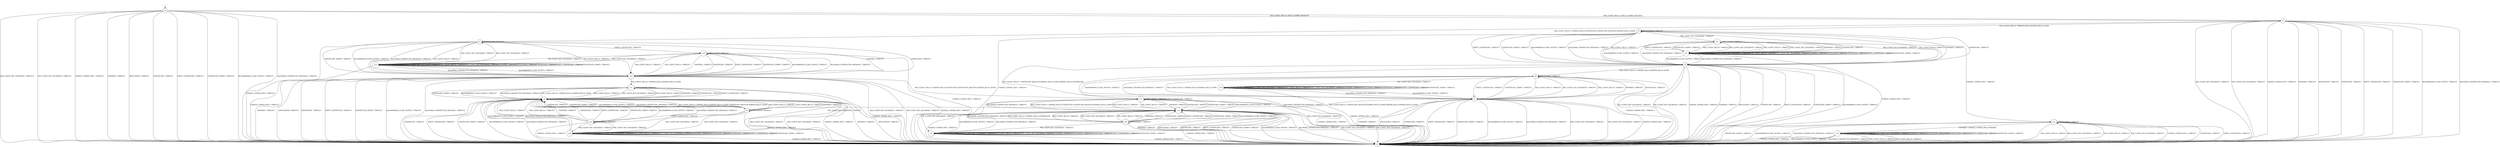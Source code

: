 digraph g {
__start0 [label="" shape="none"];

	s0 [shape="circle" label="s0"];
	s1 [shape="circle" label="s1"];
	s2 [shape="circle" label="s2"];
	s3 [shape="circle" label="s3"];
	s4 [shape="circle" label="s4"];
	s5 [shape="circle" label="s5"];
	s6 [shape="circle" label="s6"];
	s7 [shape="circle" label="s7"];
	s8 [shape="circle" label="s8"];
	s9 [shape="circle" label="s9"];
	s10 [shape="circle" label="s10"];
	s11 [shape="circle" label="s11"];
	s12 [shape="circle" label="s12"];
	s13 [shape="circle" label="s13"];
	s14 [shape="circle" label="s14"];
	s15 [shape="circle" label="s15"];
	s16 [shape="circle" label="s16"];
	s17 [shape="circle" label="s17"];
	s18 [shape="circle" label="s18"];
	s19 [shape="circle" label="s19"];
	s20 [shape="circle" label="s20"];
	s21 [shape="circle" label="s21"];
	s22 [shape="circle" label="s22"];
	s23 [shape="circle" label="s23"];
	s24 [shape="circle" label="s24"];
	s0 -> s1 [label="RSA_CLIENT_HELLO / HELLO_VERIFY_REQUEST"];
	s0 -> s2 [label="RSA_CLIENT_KEY_EXCHANGE / TIMEOUT"];
	s0 -> s1 [label="PSK_CLIENT_HELLO / HELLO_VERIFY_REQUEST"];
	s0 -> s2 [label="PSK_CLIENT_KEY_EXCHANGE / TIMEOUT"];
	s0 -> s2 [label="CHANGE_CIPHER_SPEC / TIMEOUT"];
	s0 -> s2 [label="FINISHED / TIMEOUT"];
	s0 -> s2 [label="APPLICATION / TIMEOUT"];
	s0 -> s2 [label="CERTIFICATE / TIMEOUT"];
	s0 -> s2 [label="EMPTY_CERTIFICATE / TIMEOUT"];
	s0 -> s2 [label="CERTIFICATE_VERIFY / TIMEOUT"];
	s0 -> s2 [label="Alert(WARNING,CLOSE_NOTIFY) / TIMEOUT"];
	s0 -> s2 [label="Alert(FATAL,UNEXPECTED_MESSAGE) / TIMEOUT"];
	s1 -> s3 [label="RSA_CLIENT_HELLO / SERVER_HELLO,CERTIFICATE,CERTIFICATE_REQUEST,SERVER_HELLO_DONE"];
	s1 -> s2 [label="RSA_CLIENT_KEY_EXCHANGE / TIMEOUT"];
	s1 -> s4 [label="PSK_CLIENT_HELLO / SERVER_HELLO,SERVER_HELLO_DONE"];
	s1 -> s2 [label="PSK_CLIENT_KEY_EXCHANGE / TIMEOUT"];
	s1 -> s2 [label="CHANGE_CIPHER_SPEC / TIMEOUT"];
	s1 -> s2 [label="FINISHED / TIMEOUT"];
	s1 -> s2 [label="APPLICATION / TIMEOUT"];
	s1 -> s2 [label="CERTIFICATE / TIMEOUT"];
	s1 -> s2 [label="EMPTY_CERTIFICATE / TIMEOUT"];
	s1 -> s2 [label="CERTIFICATE_VERIFY / TIMEOUT"];
	s1 -> s2 [label="Alert(WARNING,CLOSE_NOTIFY) / TIMEOUT"];
	s1 -> s2 [label="Alert(FATAL,UNEXPECTED_MESSAGE) / TIMEOUT"];
	s2 -> s2 [label="RSA_CLIENT_HELLO / TIMEOUT"];
	s2 -> s2 [label="RSA_CLIENT_KEY_EXCHANGE / TIMEOUT"];
	s2 -> s2 [label="PSK_CLIENT_HELLO / TIMEOUT"];
	s2 -> s2 [label="PSK_CLIENT_KEY_EXCHANGE / TIMEOUT"];
	s2 -> s2 [label="CHANGE_CIPHER_SPEC / TIMEOUT"];
	s2 -> s2 [label="FINISHED / TIMEOUT"];
	s2 -> s2 [label="APPLICATION / TIMEOUT"];
	s2 -> s2 [label="CERTIFICATE / TIMEOUT"];
	s2 -> s2 [label="EMPTY_CERTIFICATE / TIMEOUT"];
	s2 -> s2 [label="CERTIFICATE_VERIFY / TIMEOUT"];
	s2 -> s2 [label="Alert(WARNING,CLOSE_NOTIFY) / TIMEOUT"];
	s2 -> s2 [label="Alert(FATAL,UNEXPECTED_MESSAGE) / TIMEOUT"];
	s3 -> s10 [label="RSA_CLIENT_HELLO / TIMEOUT"];
	s3 -> s15 [label="RSA_CLIENT_KEY_EXCHANGE / TIMEOUT"];
	s3 -> s10 [label="PSK_CLIENT_HELLO / TIMEOUT"];
	s3 -> s15 [label="PSK_CLIENT_KEY_EXCHANGE / TIMEOUT"];
	s3 -> s2 [label="CHANGE_CIPHER_SPEC / TIMEOUT"];
	s3 -> s10 [label="FINISHED / TIMEOUT"];
	s3 -> s3 [label="APPLICATION / TIMEOUT"];
	s3 -> s10 [label="CERTIFICATE / TIMEOUT"];
	s3 -> s24 [label="EMPTY_CERTIFICATE / TIMEOUT"];
	s3 -> s10 [label="CERTIFICATE_VERIFY / TIMEOUT"];
	s3 -> s10 [label="Alert(WARNING,CLOSE_NOTIFY) / TIMEOUT"];
	s3 -> s10 [label="Alert(FATAL,UNEXPECTED_MESSAGE) / TIMEOUT"];
	s4 -> s5 [label="RSA_CLIENT_HELLO / TIMEOUT"];
	s4 -> s5 [label="RSA_CLIENT_KEY_EXCHANGE / TIMEOUT"];
	s4 -> s5 [label="PSK_CLIENT_HELLO / TIMEOUT"];
	s4 -> s17 [label="PSK_CLIENT_KEY_EXCHANGE / TIMEOUT"];
	s4 -> s2 [label="CHANGE_CIPHER_SPEC / TIMEOUT"];
	s4 -> s5 [label="FINISHED / TIMEOUT"];
	s4 -> s4 [label="APPLICATION / TIMEOUT"];
	s4 -> s5 [label="CERTIFICATE / TIMEOUT"];
	s4 -> s5 [label="EMPTY_CERTIFICATE / TIMEOUT"];
	s4 -> s5 [label="CERTIFICATE_VERIFY / TIMEOUT"];
	s4 -> s5 [label="Alert(WARNING,CLOSE_NOTIFY) / TIMEOUT"];
	s4 -> s5 [label="Alert(FATAL,UNEXPECTED_MESSAGE) / TIMEOUT"];
	s5 -> s13 [label="RSA_CLIENT_HELLO / CERTIFICATE_REQUEST,SERVER_HELLO_DONE,SERVER_HELLO,CERTIFICATE"];
	s5 -> s2 [label="RSA_CLIENT_KEY_EXCHANGE / TIMEOUT"];
	s5 -> s6 [label="PSK_CLIENT_HELLO / SERVER_HELLO,SERVER_HELLO_DONE"];
	s5 -> s2 [label="PSK_CLIENT_KEY_EXCHANGE / TIMEOUT"];
	s5 -> s2 [label="CHANGE_CIPHER_SPEC / TIMEOUT"];
	s5 -> s2 [label="FINISHED / TIMEOUT"];
	s5 -> s2 [label="APPLICATION / TIMEOUT"];
	s5 -> s2 [label="CERTIFICATE / TIMEOUT"];
	s5 -> s2 [label="EMPTY_CERTIFICATE / TIMEOUT"];
	s5 -> s2 [label="CERTIFICATE_VERIFY / TIMEOUT"];
	s5 -> s2 [label="Alert(WARNING,CLOSE_NOTIFY) / TIMEOUT"];
	s5 -> s2 [label="Alert(FATAL,UNEXPECTED_MESSAGE) / TIMEOUT"];
	s6 -> s7 [label="RSA_CLIENT_HELLO / TIMEOUT"];
	s6 -> s7 [label="RSA_CLIENT_KEY_EXCHANGE / TIMEOUT"];
	s6 -> s7 [label="PSK_CLIENT_HELLO / TIMEOUT"];
	s6 -> s18 [label="PSK_CLIENT_KEY_EXCHANGE / TIMEOUT"];
	s6 -> s2 [label="CHANGE_CIPHER_SPEC / TIMEOUT"];
	s6 -> s7 [label="FINISHED / TIMEOUT"];
	s6 -> s6 [label="APPLICATION / TIMEOUT"];
	s6 -> s7 [label="CERTIFICATE / TIMEOUT"];
	s6 -> s7 [label="EMPTY_CERTIFICATE / TIMEOUT"];
	s6 -> s7 [label="CERTIFICATE_VERIFY / TIMEOUT"];
	s6 -> s7 [label="Alert(WARNING,CLOSE_NOTIFY) / TIMEOUT"];
	s6 -> s7 [label="Alert(FATAL,UNEXPECTED_MESSAGE) / TIMEOUT"];
	s7 -> s8 [label="RSA_CLIENT_HELLO / CERTIFICATE_REQUEST,SERVER_HELLO_DONE,SERVER_HELLO,SERVER_HELLO_DONE"];
	s7 -> s2 [label="RSA_CLIENT_KEY_EXCHANGE / TIMEOUT"];
	s7 -> s6 [label="PSK_CLIENT_HELLO / SERVER_HELLO,SERVER_HELLO_DONE"];
	s7 -> s2 [label="PSK_CLIENT_KEY_EXCHANGE / TIMEOUT"];
	s7 -> s2 [label="CHANGE_CIPHER_SPEC / TIMEOUT"];
	s7 -> s2 [label="FINISHED / TIMEOUT"];
	s7 -> s2 [label="APPLICATION / TIMEOUT"];
	s7 -> s2 [label="CERTIFICATE / TIMEOUT"];
	s7 -> s2 [label="EMPTY_CERTIFICATE / TIMEOUT"];
	s7 -> s2 [label="CERTIFICATE_VERIFY / TIMEOUT"];
	s7 -> s2 [label="Alert(WARNING,CLOSE_NOTIFY) / TIMEOUT"];
	s7 -> s2 [label="Alert(FATAL,UNEXPECTED_MESSAGE) / TIMEOUT"];
	s8 -> s9 [label="RSA_CLIENT_HELLO / TIMEOUT"];
	s8 -> s16 [label="RSA_CLIENT_KEY_EXCHANGE / TIMEOUT"];
	s8 -> s9 [label="PSK_CLIENT_HELLO / TIMEOUT"];
	s8 -> s16 [label="PSK_CLIENT_KEY_EXCHANGE / TIMEOUT"];
	s8 -> s2 [label="CHANGE_CIPHER_SPEC / TIMEOUT"];
	s8 -> s9 [label="FINISHED / TIMEOUT"];
	s8 -> s8 [label="APPLICATION / TIMEOUT"];
	s8 -> s9 [label="CERTIFICATE / TIMEOUT"];
	s8 -> s12 [label="EMPTY_CERTIFICATE / TIMEOUT"];
	s8 -> s9 [label="CERTIFICATE_VERIFY / TIMEOUT"];
	s8 -> s9 [label="Alert(WARNING,CLOSE_NOTIFY) / TIMEOUT"];
	s8 -> s9 [label="Alert(FATAL,UNEXPECTED_MESSAGE) / TIMEOUT"];
	s9 -> s8 [label="RSA_CLIENT_HELLO / SERVER_HELLO,SERVER_HELLO_DONE,CERTIFICATE_REQUEST,SERVER_HELLO_DONE"];
	s9 -> s2 [label="RSA_CLIENT_KEY_EXCHANGE / TIMEOUT"];
	s9 -> s11 [label="PSK_CLIENT_HELLO / SERVER_HELLO,SERVER_HELLO_DONE"];
	s9 -> s2 [label="PSK_CLIENT_KEY_EXCHANGE / TIMEOUT"];
	s9 -> s2 [label="CHANGE_CIPHER_SPEC / TIMEOUT"];
	s9 -> s2 [label="FINISHED / TIMEOUT"];
	s9 -> s2 [label="APPLICATION / TIMEOUT"];
	s9 -> s2 [label="CERTIFICATE / TIMEOUT"];
	s9 -> s2 [label="EMPTY_CERTIFICATE / TIMEOUT"];
	s9 -> s2 [label="CERTIFICATE_VERIFY / TIMEOUT"];
	s9 -> s2 [label="Alert(WARNING,CLOSE_NOTIFY) / TIMEOUT"];
	s9 -> s2 [label="Alert(FATAL,UNEXPECTED_MESSAGE) / TIMEOUT"];
	s10 -> s13 [label="RSA_CLIENT_HELLO / SERVER_HELLO,CERTIFICATE,CERTIFICATE_REQUEST,SERVER_HELLO_DONE"];
	s10 -> s2 [label="RSA_CLIENT_KEY_EXCHANGE / TIMEOUT"];
	s10 -> s11 [label="PSK_CLIENT_HELLO / SERVER_HELLO,SERVER_HELLO_DONE"];
	s10 -> s2 [label="PSK_CLIENT_KEY_EXCHANGE / TIMEOUT"];
	s10 -> s2 [label="CHANGE_CIPHER_SPEC / TIMEOUT"];
	s10 -> s2 [label="FINISHED / TIMEOUT"];
	s10 -> s2 [label="APPLICATION / TIMEOUT"];
	s10 -> s2 [label="CERTIFICATE / TIMEOUT"];
	s10 -> s2 [label="EMPTY_CERTIFICATE / TIMEOUT"];
	s10 -> s2 [label="CERTIFICATE_VERIFY / TIMEOUT"];
	s10 -> s2 [label="Alert(WARNING,CLOSE_NOTIFY) / TIMEOUT"];
	s10 -> s2 [label="Alert(FATAL,UNEXPECTED_MESSAGE) / TIMEOUT"];
	s11 -> s9 [label="RSA_CLIENT_HELLO / TIMEOUT"];
	s11 -> s9 [label="RSA_CLIENT_KEY_EXCHANGE / TIMEOUT"];
	s11 -> s9 [label="PSK_CLIENT_HELLO / TIMEOUT"];
	s11 -> s16 [label="PSK_CLIENT_KEY_EXCHANGE / TIMEOUT"];
	s11 -> s2 [label="CHANGE_CIPHER_SPEC / TIMEOUT"];
	s11 -> s9 [label="FINISHED / TIMEOUT"];
	s11 -> s11 [label="APPLICATION / TIMEOUT"];
	s11 -> s9 [label="CERTIFICATE / TIMEOUT"];
	s11 -> s9 [label="EMPTY_CERTIFICATE / TIMEOUT"];
	s11 -> s9 [label="CERTIFICATE_VERIFY / TIMEOUT"];
	s11 -> s9 [label="Alert(WARNING,CLOSE_NOTIFY) / TIMEOUT"];
	s11 -> s9 [label="Alert(FATAL,UNEXPECTED_MESSAGE) / TIMEOUT"];
	s12 -> s9 [label="RSA_CLIENT_HELLO / TIMEOUT"];
	s12 -> s16 [label="RSA_CLIENT_KEY_EXCHANGE / TIMEOUT"];
	s12 -> s9 [label="PSK_CLIENT_HELLO / TIMEOUT"];
	s12 -> s16 [label="PSK_CLIENT_KEY_EXCHANGE / TIMEOUT"];
	s12 -> s2 [label="CHANGE_CIPHER_SPEC / TIMEOUT"];
	s12 -> s9 [label="FINISHED / TIMEOUT"];
	s12 -> s12 [label="APPLICATION / TIMEOUT"];
	s12 -> s9 [label="CERTIFICATE / TIMEOUT"];
	s12 -> s9 [label="EMPTY_CERTIFICATE / TIMEOUT"];
	s12 -> s9 [label="CERTIFICATE_VERIFY / TIMEOUT"];
	s12 -> s9 [label="Alert(WARNING,CLOSE_NOTIFY) / TIMEOUT"];
	s12 -> s9 [label="Alert(FATAL,UNEXPECTED_MESSAGE) / TIMEOUT"];
	s13 -> s14 [label="RSA_CLIENT_HELLO / TIMEOUT"];
	s13 -> s19 [label="RSA_CLIENT_KEY_EXCHANGE / TIMEOUT"];
	s13 -> s14 [label="PSK_CLIENT_HELLO / TIMEOUT"];
	s13 -> s19 [label="PSK_CLIENT_KEY_EXCHANGE / TIMEOUT"];
	s13 -> s2 [label="CHANGE_CIPHER_SPEC / TIMEOUT"];
	s13 -> s14 [label="FINISHED / TIMEOUT"];
	s13 -> s13 [label="APPLICATION / TIMEOUT"];
	s13 -> s14 [label="CERTIFICATE / TIMEOUT"];
	s13 -> s13 [label="EMPTY_CERTIFICATE / TIMEOUT"];
	s13 -> s14 [label="CERTIFICATE_VERIFY / TIMEOUT"];
	s13 -> s14 [label="Alert(WARNING,CLOSE_NOTIFY) / TIMEOUT"];
	s13 -> s14 [label="Alert(FATAL,UNEXPECTED_MESSAGE) / TIMEOUT"];
	s14 -> s13 [label="RSA_CLIENT_HELLO / SERVER_HELLO,CERTIFICATE,CERTIFICATE_REQUEST,SERVER_HELLO_DONE"];
	s14 -> s2 [label="RSA_CLIENT_KEY_EXCHANGE / TIMEOUT"];
	s14 -> s20 [label="PSK_CLIENT_HELLO / SERVER_HELLO,CERTIFICATE"];
	s14 -> s2 [label="PSK_CLIENT_KEY_EXCHANGE / TIMEOUT"];
	s14 -> s2 [label="CHANGE_CIPHER_SPEC / TIMEOUT"];
	s14 -> s2 [label="FINISHED / TIMEOUT"];
	s14 -> s2 [label="APPLICATION / TIMEOUT"];
	s14 -> s2 [label="CERTIFICATE / TIMEOUT"];
	s14 -> s2 [label="EMPTY_CERTIFICATE / TIMEOUT"];
	s14 -> s2 [label="CERTIFICATE_VERIFY / TIMEOUT"];
	s14 -> s2 [label="Alert(WARNING,CLOSE_NOTIFY) / TIMEOUT"];
	s14 -> s2 [label="Alert(FATAL,UNEXPECTED_MESSAGE) / TIMEOUT"];
	s15 -> s15 [label="RSA_CLIENT_HELLO / TIMEOUT"];
	s15 -> s15 [label="RSA_CLIENT_KEY_EXCHANGE / TIMEOUT"];
	s15 -> s15 [label="PSK_CLIENT_HELLO / TIMEOUT"];
	s15 -> s15 [label="PSK_CLIENT_KEY_EXCHANGE / TIMEOUT"];
	s15 -> s2 [label="CHANGE_CIPHER_SPEC / TIMEOUT"];
	s15 -> s15 [label="FINISHED / TIMEOUT"];
	s15 -> s15 [label="APPLICATION / TIMEOUT"];
	s15 -> s15 [label="CERTIFICATE / TIMEOUT"];
	s15 -> s15 [label="EMPTY_CERTIFICATE / TIMEOUT"];
	s15 -> s15 [label="CERTIFICATE_VERIFY / TIMEOUT"];
	s15 -> s10 [label="Alert(WARNING,CLOSE_NOTIFY) / TIMEOUT"];
	s15 -> s10 [label="Alert(FATAL,UNEXPECTED_MESSAGE) / TIMEOUT"];
	s16 -> s16 [label="RSA_CLIENT_HELLO / TIMEOUT"];
	s16 -> s16 [label="RSA_CLIENT_KEY_EXCHANGE / TIMEOUT"];
	s16 -> s16 [label="PSK_CLIENT_HELLO / TIMEOUT"];
	s16 -> s16 [label="PSK_CLIENT_KEY_EXCHANGE / TIMEOUT"];
	s16 -> s2 [label="CHANGE_CIPHER_SPEC / TIMEOUT"];
	s16 -> s16 [label="FINISHED / TIMEOUT"];
	s16 -> s16 [label="APPLICATION / TIMEOUT"];
	s16 -> s16 [label="CERTIFICATE / TIMEOUT"];
	s16 -> s16 [label="EMPTY_CERTIFICATE / TIMEOUT"];
	s16 -> s16 [label="CERTIFICATE_VERIFY / TIMEOUT"];
	s16 -> s9 [label="Alert(WARNING,CLOSE_NOTIFY) / TIMEOUT"];
	s16 -> s9 [label="Alert(FATAL,UNEXPECTED_MESSAGE) / TIMEOUT"];
	s17 -> s23 [label="RSA_CLIENT_HELLO / TIMEOUT"];
	s17 -> s23 [label="RSA_CLIENT_KEY_EXCHANGE / TIMEOUT"];
	s17 -> s23 [label="PSK_CLIENT_HELLO / TIMEOUT"];
	s17 -> s23 [label="PSK_CLIENT_KEY_EXCHANGE / TIMEOUT"];
	s17 -> s21 [label="CHANGE_CIPHER_SPEC / TIMEOUT"];
	s17 -> s23 [label="FINISHED / TIMEOUT"];
	s17 -> s17 [label="APPLICATION / TIMEOUT"];
	s17 -> s23 [label="CERTIFICATE / TIMEOUT"];
	s17 -> s23 [label="EMPTY_CERTIFICATE / TIMEOUT"];
	s17 -> s23 [label="CERTIFICATE_VERIFY / TIMEOUT"];
	s17 -> s5 [label="Alert(WARNING,CLOSE_NOTIFY) / TIMEOUT"];
	s17 -> s5 [label="Alert(FATAL,UNEXPECTED_MESSAGE) / TIMEOUT"];
	s18 -> s18 [label="RSA_CLIENT_HELLO / TIMEOUT"];
	s18 -> s18 [label="RSA_CLIENT_KEY_EXCHANGE / TIMEOUT"];
	s18 -> s18 [label="PSK_CLIENT_HELLO / TIMEOUT"];
	s18 -> s18 [label="PSK_CLIENT_KEY_EXCHANGE / TIMEOUT"];
	s18 -> s2 [label="CHANGE_CIPHER_SPEC / TIMEOUT"];
	s18 -> s18 [label="FINISHED / TIMEOUT"];
	s18 -> s18 [label="APPLICATION / TIMEOUT"];
	s18 -> s18 [label="CERTIFICATE / TIMEOUT"];
	s18 -> s18 [label="EMPTY_CERTIFICATE / TIMEOUT"];
	s18 -> s18 [label="CERTIFICATE_VERIFY / TIMEOUT"];
	s18 -> s7 [label="Alert(WARNING,CLOSE_NOTIFY) / TIMEOUT"];
	s18 -> s7 [label="Alert(FATAL,UNEXPECTED_MESSAGE) / TIMEOUT"];
	s19 -> s19 [label="RSA_CLIENT_HELLO / TIMEOUT"];
	s19 -> s19 [label="RSA_CLIENT_KEY_EXCHANGE / TIMEOUT"];
	s19 -> s19 [label="PSK_CLIENT_HELLO / TIMEOUT"];
	s19 -> s19 [label="PSK_CLIENT_KEY_EXCHANGE / TIMEOUT"];
	s19 -> s2 [label="CHANGE_CIPHER_SPEC / TIMEOUT"];
	s19 -> s19 [label="FINISHED / TIMEOUT"];
	s19 -> s19 [label="APPLICATION / TIMEOUT"];
	s19 -> s19 [label="CERTIFICATE / TIMEOUT"];
	s19 -> s19 [label="EMPTY_CERTIFICATE / TIMEOUT"];
	s19 -> s19 [label="CERTIFICATE_VERIFY / TIMEOUT"];
	s19 -> s14 [label="Alert(WARNING,CLOSE_NOTIFY) / TIMEOUT"];
	s19 -> s14 [label="Alert(FATAL,UNEXPECTED_MESSAGE) / TIMEOUT"];
	s20 -> s14 [label="RSA_CLIENT_HELLO / TIMEOUT"];
	s20 -> s14 [label="RSA_CLIENT_KEY_EXCHANGE / TIMEOUT"];
	s20 -> s14 [label="PSK_CLIENT_HELLO / TIMEOUT"];
	s20 -> s19 [label="PSK_CLIENT_KEY_EXCHANGE / TIMEOUT"];
	s20 -> s2 [label="CHANGE_CIPHER_SPEC / TIMEOUT"];
	s20 -> s14 [label="FINISHED / TIMEOUT"];
	s20 -> s20 [label="APPLICATION / TIMEOUT"];
	s20 -> s14 [label="CERTIFICATE / TIMEOUT"];
	s20 -> s14 [label="EMPTY_CERTIFICATE / TIMEOUT"];
	s20 -> s14 [label="CERTIFICATE_VERIFY / TIMEOUT"];
	s20 -> s14 [label="Alert(WARNING,CLOSE_NOTIFY) / TIMEOUT"];
	s20 -> s14 [label="Alert(FATAL,UNEXPECTED_MESSAGE) / TIMEOUT"];
	s21 -> s2 [label="RSA_CLIENT_HELLO / TIMEOUT"];
	s21 -> s2 [label="RSA_CLIENT_KEY_EXCHANGE / TIMEOUT"];
	s21 -> s2 [label="PSK_CLIENT_HELLO / TIMEOUT"];
	s21 -> s2 [label="PSK_CLIENT_KEY_EXCHANGE / TIMEOUT"];
	s21 -> s2 [label="CHANGE_CIPHER_SPEC / TIMEOUT"];
	s21 -> s22 [label="FINISHED / CHANGE_CIPHER_SPEC,FINISHED"];
	s21 -> s21 [label="APPLICATION / TIMEOUT"];
	s21 -> s2 [label="CERTIFICATE / TIMEOUT"];
	s21 -> s2 [label="EMPTY_CERTIFICATE / TIMEOUT"];
	s21 -> s2 [label="CERTIFICATE_VERIFY / TIMEOUT"];
	s21 -> s2 [label="Alert(WARNING,CLOSE_NOTIFY) / TIMEOUT"];
	s21 -> s2 [label="Alert(FATAL,UNEXPECTED_MESSAGE) / TIMEOUT"];
	s22 -> s2 [label="RSA_CLIENT_HELLO / TIMEOUT"];
	s22 -> s22 [label="RSA_CLIENT_KEY_EXCHANGE / TIMEOUT"];
	s22 -> s2 [label="PSK_CLIENT_HELLO / TIMEOUT"];
	s22 -> s22 [label="PSK_CLIENT_KEY_EXCHANGE / TIMEOUT"];
	s22 -> s2 [label="CHANGE_CIPHER_SPEC / TIMEOUT"];
	s22 -> s22 [label="FINISHED / TIMEOUT"];
	s22 -> s22 [label="APPLICATION / APPLICATION"];
	s22 -> s22 [label="CERTIFICATE / TIMEOUT"];
	s22 -> s22 [label="EMPTY_CERTIFICATE / TIMEOUT"];
	s22 -> s22 [label="CERTIFICATE_VERIFY / TIMEOUT"];
	s22 -> s2 [label="Alert(WARNING,CLOSE_NOTIFY) / TIMEOUT"];
	s22 -> s2 [label="Alert(FATAL,UNEXPECTED_MESSAGE) / TIMEOUT"];
	s23 -> s23 [label="RSA_CLIENT_HELLO / TIMEOUT"];
	s23 -> s23 [label="RSA_CLIENT_KEY_EXCHANGE / TIMEOUT"];
	s23 -> s23 [label="PSK_CLIENT_HELLO / TIMEOUT"];
	s23 -> s23 [label="PSK_CLIENT_KEY_EXCHANGE / TIMEOUT"];
	s23 -> s2 [label="CHANGE_CIPHER_SPEC / TIMEOUT"];
	s23 -> s23 [label="FINISHED / TIMEOUT"];
	s23 -> s23 [label="APPLICATION / TIMEOUT"];
	s23 -> s23 [label="CERTIFICATE / TIMEOUT"];
	s23 -> s23 [label="EMPTY_CERTIFICATE / TIMEOUT"];
	s23 -> s23 [label="CERTIFICATE_VERIFY / TIMEOUT"];
	s23 -> s5 [label="Alert(WARNING,CLOSE_NOTIFY) / TIMEOUT"];
	s23 -> s5 [label="Alert(FATAL,UNEXPECTED_MESSAGE) / TIMEOUT"];
	s24 -> s10 [label="RSA_CLIENT_HELLO / TIMEOUT"];
	s24 -> s15 [label="RSA_CLIENT_KEY_EXCHANGE / TIMEOUT"];
	s24 -> s10 [label="PSK_CLIENT_HELLO / TIMEOUT"];
	s24 -> s15 [label="PSK_CLIENT_KEY_EXCHANGE / TIMEOUT"];
	s24 -> s2 [label="CHANGE_CIPHER_SPEC / TIMEOUT"];
	s24 -> s10 [label="FINISHED / TIMEOUT"];
	s24 -> s24 [label="APPLICATION / TIMEOUT"];
	s24 -> s10 [label="CERTIFICATE / TIMEOUT"];
	s24 -> s10 [label="EMPTY_CERTIFICATE / TIMEOUT"];
	s24 -> s10 [label="CERTIFICATE_VERIFY / TIMEOUT"];
	s24 -> s10 [label="Alert(WARNING,CLOSE_NOTIFY) / TIMEOUT"];
	s24 -> s10 [label="Alert(FATAL,UNEXPECTED_MESSAGE) / TIMEOUT"];

__start0 -> s0;
}
